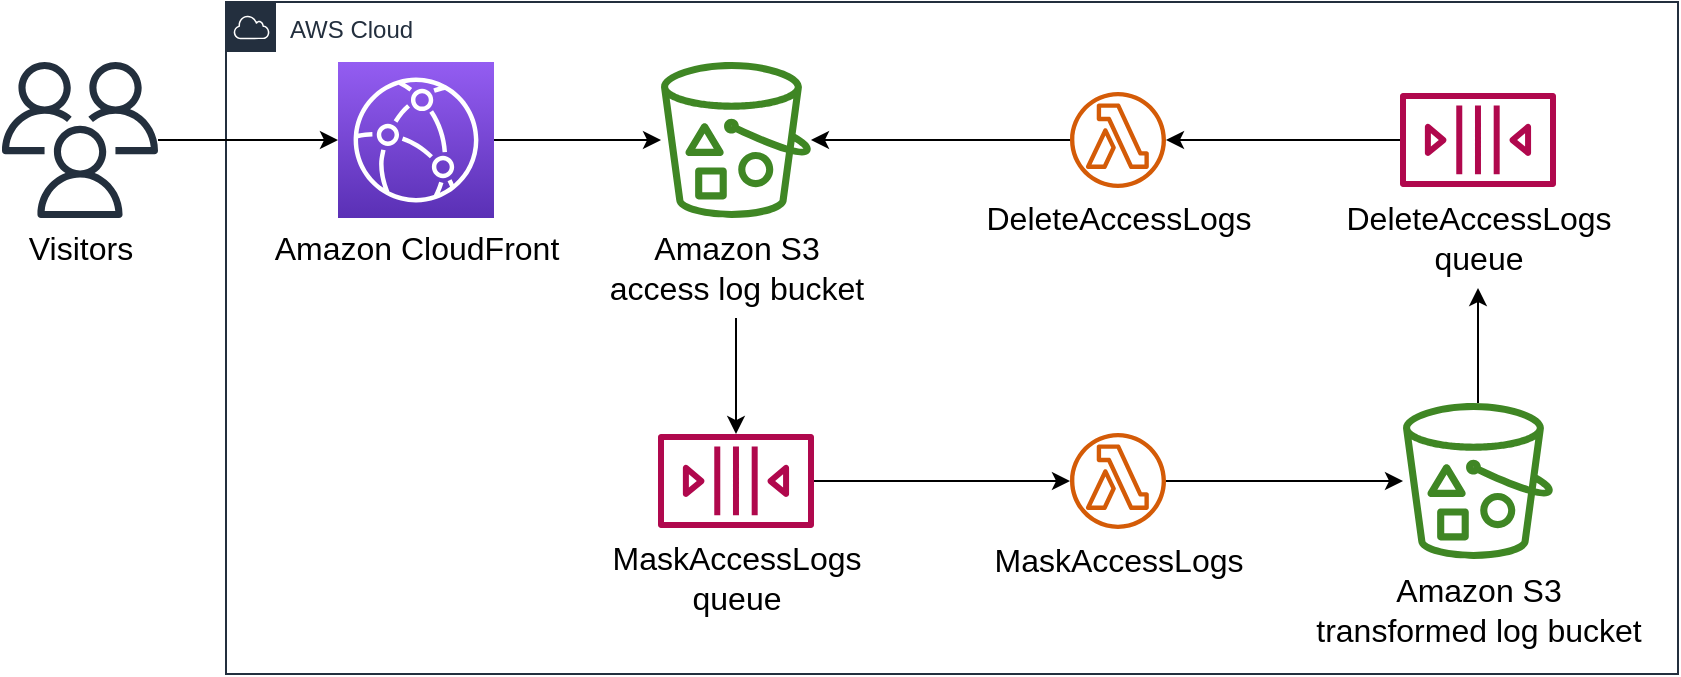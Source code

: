 <mxfile version="20.3.0" type="device"><diagram id="JEM28LiEYBrcV714s1jI" name="ページ1"><mxGraphModel dx="1357" dy="891" grid="1" gridSize="10" guides="1" tooltips="1" connect="1" arrows="1" fold="1" page="1" pageScale="1" pageWidth="1169" pageHeight="827" math="0" shadow="0"><root><mxCell id="0"/><mxCell id="1" parent="0"/><mxCell id="y-A137VSePal-aV_MJ1c-5" value="" style="sketch=0;outlineConnect=0;fontColor=#232F3E;gradientColor=none;fillColor=#3F8624;strokeColor=none;dashed=0;verticalLabelPosition=bottom;verticalAlign=top;align=center;html=1;fontSize=12;fontStyle=0;aspect=fixed;pointerEvents=1;shape=mxgraph.aws4.bucket_with_objects;" parent="1" vertex="1"><mxGeometry x="439.5" y="94" width="75" height="78" as="geometry"/></mxCell><mxCell id="y-A137VSePal-aV_MJ1c-6" style="edgeStyle=orthogonalEdgeStyle;rounded=0;orthogonalLoop=1;jettySize=auto;html=1;" parent="1" source="y-A137VSePal-aV_MJ1c-11" target="y-A137VSePal-aV_MJ1c-5" edge="1"><mxGeometry relative="1" as="geometry"/></mxCell><mxCell id="y-A137VSePal-aV_MJ1c-7" style="edgeStyle=orthogonalEdgeStyle;rounded=0;orthogonalLoop=1;jettySize=auto;html=1;" parent="1" source="y-A137VSePal-aV_MJ1c-44" target="y-A137VSePal-aV_MJ1c-5" edge="1"><mxGeometry relative="1" as="geometry"><mxPoint x="608" y="124" as="targetPoint"/><Array as="points"><mxPoint x="632" y="133"/></Array></mxGeometry></mxCell><mxCell id="y-A137VSePal-aV_MJ1c-9" value="AWS Cloud" style="points=[[0,0],[0.25,0],[0.5,0],[0.75,0],[1,0],[1,0.25],[1,0.5],[1,0.75],[1,1],[0.75,1],[0.5,1],[0.25,1],[0,1],[0,0.75],[0,0.5],[0,0.25]];outlineConnect=0;gradientColor=none;html=1;whiteSpace=wrap;fontSize=12;fontStyle=0;container=1;pointerEvents=0;collapsible=0;recursiveResize=0;shape=mxgraph.aws4.group;grIcon=mxgraph.aws4.group_aws_cloud;strokeColor=#232F3E;fillColor=none;verticalAlign=top;align=left;spacingLeft=30;fontColor=#232F3E;dashed=0;" parent="1" vertex="1"><mxGeometry x="222" y="64" width="726" height="336" as="geometry"/></mxCell><mxCell id="y-A137VSePal-aV_MJ1c-10" value="Amazon CloudFront" style="text;html=1;resizable=0;autosize=1;align=center;verticalAlign=middle;points=[];fillColor=none;strokeColor=none;rounded=0;fontSize=16;" parent="y-A137VSePal-aV_MJ1c-9" vertex="1"><mxGeometry x="10" y="108" width="170" height="30" as="geometry"/></mxCell><mxCell id="y-A137VSePal-aV_MJ1c-11" value="" style="sketch=0;points=[[0,0,0],[0.25,0,0],[0.5,0,0],[0.75,0,0],[1,0,0],[0,1,0],[0.25,1,0],[0.5,1,0],[0.75,1,0],[1,1,0],[0,0.25,0],[0,0.5,0],[0,0.75,0],[1,0.25,0],[1,0.5,0],[1,0.75,0]];outlineConnect=0;fontColor=#232F3E;gradientColor=#945DF2;gradientDirection=north;fillColor=#5A30B5;strokeColor=#ffffff;dashed=0;verticalLabelPosition=bottom;verticalAlign=top;align=center;html=1;fontSize=12;fontStyle=0;aspect=fixed;shape=mxgraph.aws4.resourceIcon;resIcon=mxgraph.aws4.cloudfront;" parent="y-A137VSePal-aV_MJ1c-9" vertex="1"><mxGeometry x="56" y="30" width="78" height="78" as="geometry"/></mxCell><mxCell id="y-A137VSePal-aV_MJ1c-12" style="edgeStyle=orthogonalEdgeStyle;rounded=0;orthogonalLoop=1;jettySize=auto;html=1;" parent="y-A137VSePal-aV_MJ1c-9" source="y-A137VSePal-aV_MJ1c-13" target="y-A137VSePal-aV_MJ1c-52" edge="1"><mxGeometry relative="1" as="geometry"/></mxCell><mxCell id="y-A137VSePal-aV_MJ1c-13" value="Amazon S3&lt;br&gt;access log bucket" style="text;html=1;resizable=0;autosize=1;align=center;verticalAlign=middle;points=[];fillColor=none;strokeColor=none;rounded=0;fontSize=16;" parent="y-A137VSePal-aV_MJ1c-9" vertex="1"><mxGeometry x="180" y="108" width="150" height="50" as="geometry"/></mxCell><mxCell id="y-A137VSePal-aV_MJ1c-41" value="Amazon S3&lt;br&gt;transformed log bucket" style="text;html=1;resizable=0;autosize=1;align=center;verticalAlign=middle;points=[];fillColor=none;strokeColor=none;rounded=0;fontSize=16;" parent="y-A137VSePal-aV_MJ1c-9" vertex="1"><mxGeometry x="531" y="278.5" width="190" height="50" as="geometry"/></mxCell><mxCell id="VNPk4VR2nkc4YKUvy2Ja-4" style="edgeStyle=orthogonalEdgeStyle;rounded=0;orthogonalLoop=1;jettySize=auto;html=1;" edge="1" parent="y-A137VSePal-aV_MJ1c-9" source="y-A137VSePal-aV_MJ1c-43" target="y-A137VSePal-aV_MJ1c-46"><mxGeometry relative="1" as="geometry"/></mxCell><mxCell id="y-A137VSePal-aV_MJ1c-43" value="" style="sketch=0;outlineConnect=0;fontColor=#232F3E;gradientColor=none;fillColor=#3F8624;strokeColor=none;dashed=0;verticalLabelPosition=bottom;verticalAlign=top;align=center;html=1;fontSize=12;fontStyle=0;aspect=fixed;pointerEvents=1;shape=mxgraph.aws4.bucket_with_objects;" parent="y-A137VSePal-aV_MJ1c-9" vertex="1"><mxGeometry x="588.5" y="200.5" width="75" height="78" as="geometry"/></mxCell><mxCell id="y-A137VSePal-aV_MJ1c-44" value="" style="sketch=0;outlineConnect=0;fontColor=#232F3E;gradientColor=none;fillColor=#D45B07;strokeColor=none;dashed=0;verticalLabelPosition=bottom;verticalAlign=top;align=center;html=1;fontSize=12;fontStyle=0;aspect=fixed;pointerEvents=1;shape=mxgraph.aws4.lambda_function;" parent="y-A137VSePal-aV_MJ1c-9" vertex="1"><mxGeometry x="422" y="45" width="48" height="48" as="geometry"/></mxCell><mxCell id="y-A137VSePal-aV_MJ1c-45" value="DeleteAccessLogs" style="text;html=1;resizable=0;autosize=1;align=center;verticalAlign=middle;points=[];fillColor=none;strokeColor=none;rounded=0;fontSize=16;" parent="y-A137VSePal-aV_MJ1c-9" vertex="1"><mxGeometry x="366" y="93" width="160" height="30" as="geometry"/></mxCell><mxCell id="y-A137VSePal-aV_MJ1c-46" value="DeleteAccessLogs&lt;br&gt;queue" style="text;html=1;resizable=0;autosize=1;align=center;verticalAlign=middle;points=[];fillColor=none;strokeColor=none;rounded=0;fontSize=16;" parent="y-A137VSePal-aV_MJ1c-9" vertex="1"><mxGeometry x="546" y="93" width="160" height="50" as="geometry"/></mxCell><mxCell id="y-A137VSePal-aV_MJ1c-47" value="MaskAccessLogs" style="text;html=1;resizable=0;autosize=1;align=center;verticalAlign=middle;points=[];fillColor=none;strokeColor=none;rounded=0;fontSize=16;" parent="y-A137VSePal-aV_MJ1c-9" vertex="1"><mxGeometry x="371" y="263.5" width="150" height="30" as="geometry"/></mxCell><mxCell id="VNPk4VR2nkc4YKUvy2Ja-3" style="edgeStyle=orthogonalEdgeStyle;rounded=0;orthogonalLoop=1;jettySize=auto;html=1;" edge="1" parent="y-A137VSePal-aV_MJ1c-9" source="y-A137VSePal-aV_MJ1c-48" target="y-A137VSePal-aV_MJ1c-43"><mxGeometry relative="1" as="geometry"/></mxCell><mxCell id="y-A137VSePal-aV_MJ1c-48" value="" style="sketch=0;outlineConnect=0;fontColor=#232F3E;gradientColor=none;fillColor=#D45B07;strokeColor=none;dashed=0;verticalLabelPosition=bottom;verticalAlign=top;align=center;html=1;fontSize=12;fontStyle=0;aspect=fixed;pointerEvents=1;shape=mxgraph.aws4.lambda_function;" parent="y-A137VSePal-aV_MJ1c-9" vertex="1"><mxGeometry x="422" y="215.5" width="48" height="48" as="geometry"/></mxCell><mxCell id="y-A137VSePal-aV_MJ1c-51" value="MaskAccessLogs&lt;br&gt;queue" style="text;html=1;resizable=0;autosize=1;align=center;verticalAlign=middle;points=[];fillColor=none;strokeColor=none;rounded=0;fontSize=16;" parent="y-A137VSePal-aV_MJ1c-9" vertex="1"><mxGeometry x="180" y="263" width="150" height="50" as="geometry"/></mxCell><mxCell id="VNPk4VR2nkc4YKUvy2Ja-2" style="edgeStyle=orthogonalEdgeStyle;rounded=0;orthogonalLoop=1;jettySize=auto;html=1;" edge="1" parent="y-A137VSePal-aV_MJ1c-9" source="y-A137VSePal-aV_MJ1c-52" target="y-A137VSePal-aV_MJ1c-48"><mxGeometry relative="1" as="geometry"/></mxCell><mxCell id="y-A137VSePal-aV_MJ1c-52" value="" style="sketch=0;outlineConnect=0;fontColor=#232F3E;gradientColor=none;fillColor=#B0084D;strokeColor=none;dashed=0;verticalLabelPosition=bottom;verticalAlign=top;align=center;html=1;fontSize=12;fontStyle=0;aspect=fixed;pointerEvents=1;shape=mxgraph.aws4.queue;" parent="y-A137VSePal-aV_MJ1c-9" vertex="1"><mxGeometry x="216" y="216" width="78" height="47" as="geometry"/></mxCell><mxCell id="VNPk4VR2nkc4YKUvy2Ja-1" style="edgeStyle=orthogonalEdgeStyle;rounded=0;orthogonalLoop=1;jettySize=auto;html=1;" edge="1" parent="y-A137VSePal-aV_MJ1c-9" source="y-A137VSePal-aV_MJ1c-54" target="y-A137VSePal-aV_MJ1c-44"><mxGeometry relative="1" as="geometry"/></mxCell><mxCell id="y-A137VSePal-aV_MJ1c-54" value="" style="sketch=0;outlineConnect=0;fontColor=#232F3E;gradientColor=none;fillColor=#B0084D;strokeColor=none;dashed=0;verticalLabelPosition=bottom;verticalAlign=top;align=center;html=1;fontSize=12;fontStyle=0;aspect=fixed;pointerEvents=1;shape=mxgraph.aws4.queue;" parent="y-A137VSePal-aV_MJ1c-9" vertex="1"><mxGeometry x="587" y="45.5" width="78" height="47" as="geometry"/></mxCell><mxCell id="VNPk4VR2nkc4YKUvy2Ja-7" style="edgeStyle=orthogonalEdgeStyle;rounded=0;orthogonalLoop=1;jettySize=auto;html=1;entryX=0;entryY=0.5;entryDx=0;entryDy=0;entryPerimeter=0;" edge="1" parent="1" source="VNPk4VR2nkc4YKUvy2Ja-5" target="y-A137VSePal-aV_MJ1c-11"><mxGeometry relative="1" as="geometry"/></mxCell><mxCell id="VNPk4VR2nkc4YKUvy2Ja-5" value="" style="sketch=0;outlineConnect=0;fontColor=#232F3E;gradientColor=none;fillColor=#232F3D;strokeColor=none;dashed=0;verticalLabelPosition=bottom;verticalAlign=top;align=center;html=1;fontSize=12;fontStyle=0;aspect=fixed;pointerEvents=1;shape=mxgraph.aws4.users;" vertex="1" parent="1"><mxGeometry x="110" y="94" width="78" height="78" as="geometry"/></mxCell><mxCell id="VNPk4VR2nkc4YKUvy2Ja-6" value="Visitors" style="text;html=1;resizable=0;autosize=1;align=center;verticalAlign=middle;points=[];fillColor=none;strokeColor=none;rounded=0;fontSize=16;" vertex="1" parent="1"><mxGeometry x="109" y="172" width="80" height="30" as="geometry"/></mxCell></root></mxGraphModel></diagram></mxfile>